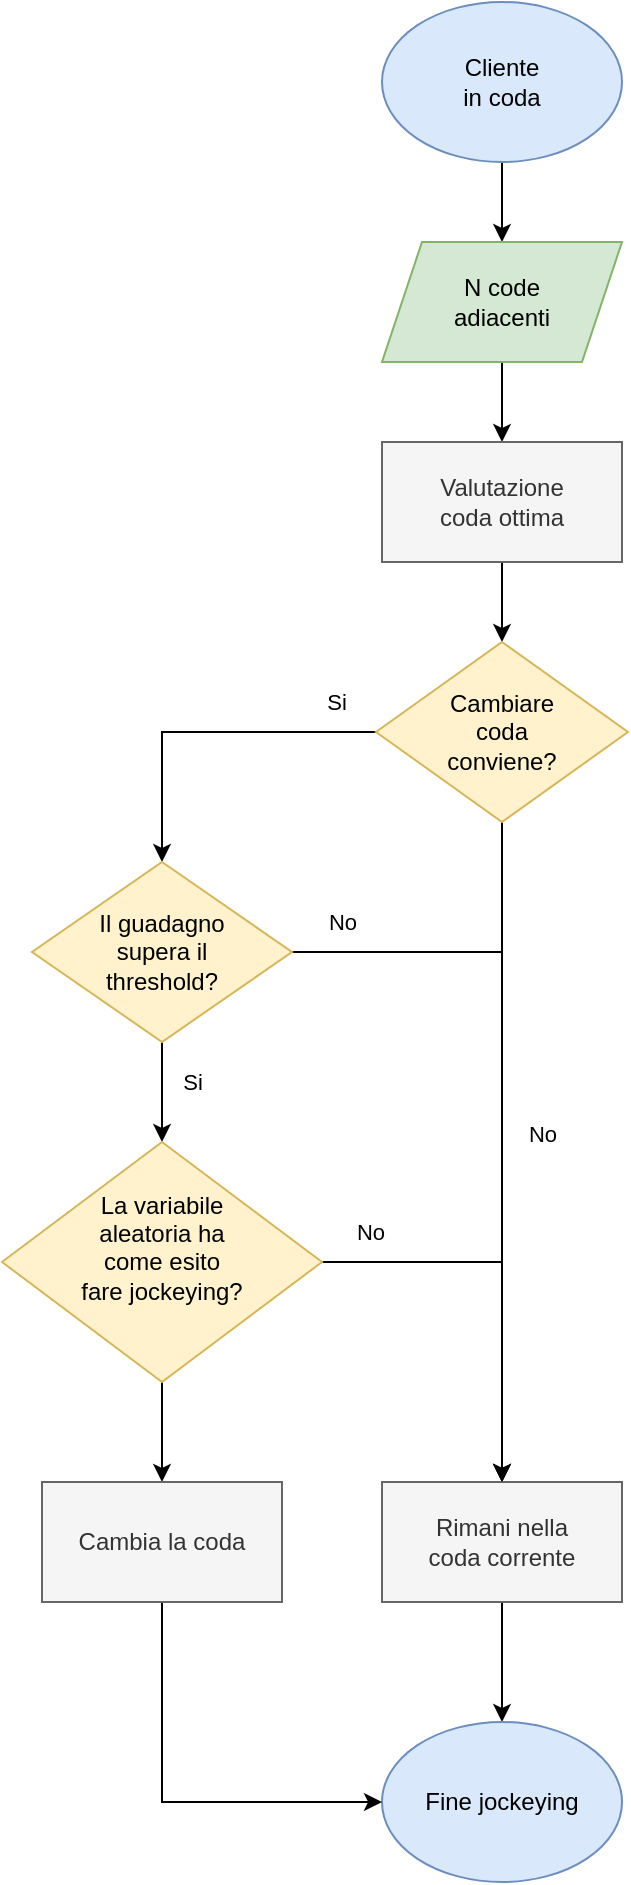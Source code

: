 <mxfile version="14.9.3" type="device"><diagram id="NS3CU-F8-X4yPr3wV_mp" name="Page-1"><mxGraphModel dx="1554" dy="912" grid="1" gridSize="10" guides="1" tooltips="1" connect="1" arrows="1" fold="1" page="1" pageScale="1" pageWidth="827" pageHeight="1169" math="0" shadow="0"><root><mxCell id="0"/><mxCell id="1" parent="0"/><mxCell id="wH-x_Tq1mVX27meLTxCh-3" style="edgeStyle=orthogonalEdgeStyle;rounded=0;orthogonalLoop=1;jettySize=auto;html=1;exitX=0.5;exitY=1;exitDx=0;exitDy=0;entryX=0.5;entryY=0;entryDx=0;entryDy=0;" parent="1" source="wH-x_Tq1mVX27meLTxCh-1" target="wH-x_Tq1mVX27meLTxCh-2" edge="1"><mxGeometry relative="1" as="geometry"/></mxCell><mxCell id="wH-x_Tq1mVX27meLTxCh-1" value="Cliente&lt;br&gt;in coda" style="ellipse;whiteSpace=wrap;html=1;fillColor=#dae8fc;strokeColor=#6c8ebf;" parent="1" vertex="1"><mxGeometry x="190" width="120" height="80" as="geometry"/></mxCell><mxCell id="wH-x_Tq1mVX27meLTxCh-7" style="edgeStyle=orthogonalEdgeStyle;rounded=0;orthogonalLoop=1;jettySize=auto;html=1;exitX=0.5;exitY=1;exitDx=0;exitDy=0;" parent="1" source="wH-x_Tq1mVX27meLTxCh-2" target="wH-x_Tq1mVX27meLTxCh-6" edge="1"><mxGeometry relative="1" as="geometry"/></mxCell><mxCell id="wH-x_Tq1mVX27meLTxCh-2" value="N code&lt;br&gt;adiacenti" style="shape=parallelogram;perimeter=parallelogramPerimeter;whiteSpace=wrap;html=1;fixedSize=1;fillColor=#d5e8d4;strokeColor=#82b366;" parent="1" vertex="1"><mxGeometry x="190" y="120" width="120" height="60" as="geometry"/></mxCell><mxCell id="wH-x_Tq1mVX27meLTxCh-9" style="edgeStyle=orthogonalEdgeStyle;rounded=0;orthogonalLoop=1;jettySize=auto;html=1;exitX=0.5;exitY=1;exitDx=0;exitDy=0;entryX=0.5;entryY=0;entryDx=0;entryDy=0;" parent="1" source="wH-x_Tq1mVX27meLTxCh-6" target="wH-x_Tq1mVX27meLTxCh-8" edge="1"><mxGeometry relative="1" as="geometry"/></mxCell><mxCell id="wH-x_Tq1mVX27meLTxCh-6" value="Valutazione&lt;br&gt;coda ottima" style="rounded=0;whiteSpace=wrap;html=1;fillColor=#f5f5f5;strokeColor=#666666;fontColor=#333333;" parent="1" vertex="1"><mxGeometry x="190" y="220" width="120" height="60" as="geometry"/></mxCell><mxCell id="wH-x_Tq1mVX27meLTxCh-12" value="Si" style="edgeStyle=orthogonalEdgeStyle;rounded=0;orthogonalLoop=1;jettySize=auto;html=1;exitX=0;exitY=0.5;exitDx=0;exitDy=0;entryX=0.5;entryY=0;entryDx=0;entryDy=0;" parent="1" source="wH-x_Tq1mVX27meLTxCh-8" target="wH-x_Tq1mVX27meLTxCh-11" edge="1"><mxGeometry x="-0.769" y="-15" relative="1" as="geometry"><mxPoint as="offset"/></mxGeometry></mxCell><mxCell id="wH-x_Tq1mVX27meLTxCh-14" value="No" style="edgeStyle=orthogonalEdgeStyle;rounded=0;orthogonalLoop=1;jettySize=auto;html=1;exitX=0.5;exitY=1;exitDx=0;exitDy=0;entryX=0.5;entryY=0;entryDx=0;entryDy=0;" parent="1" source="wH-x_Tq1mVX27meLTxCh-8" target="wH-x_Tq1mVX27meLTxCh-13" edge="1"><mxGeometry x="-0.059" y="20" relative="1" as="geometry"><mxPoint as="offset"/></mxGeometry></mxCell><mxCell id="wH-x_Tq1mVX27meLTxCh-8" value="Cambiare&lt;br&gt;coda&lt;br&gt;conviene?" style="rhombus;whiteSpace=wrap;html=1;fillColor=#fff2cc;strokeColor=#d6b656;" parent="1" vertex="1"><mxGeometry x="187" y="320" width="126" height="90" as="geometry"/></mxCell><mxCell id="wH-x_Tq1mVX27meLTxCh-15" value="No" style="edgeStyle=orthogonalEdgeStyle;rounded=0;orthogonalLoop=1;jettySize=auto;html=1;exitX=1;exitY=0.5;exitDx=0;exitDy=0;entryX=0.5;entryY=0;entryDx=0;entryDy=0;" parent="1" source="wH-x_Tq1mVX27meLTxCh-11" target="wH-x_Tq1mVX27meLTxCh-13" edge="1"><mxGeometry x="-0.864" y="15" relative="1" as="geometry"><mxPoint as="offset"/></mxGeometry></mxCell><mxCell id="wH-x_Tq1mVX27meLTxCh-17" value="Si&lt;br&gt;" style="edgeStyle=orthogonalEdgeStyle;rounded=0;orthogonalLoop=1;jettySize=auto;html=1;exitX=0.5;exitY=1;exitDx=0;exitDy=0;entryX=0.5;entryY=0;entryDx=0;entryDy=0;" parent="1" source="wH-x_Tq1mVX27meLTxCh-11" target="wH-x_Tq1mVX27meLTxCh-16" edge="1"><mxGeometry x="-0.2" y="15" relative="1" as="geometry"><mxPoint as="offset"/></mxGeometry></mxCell><mxCell id="wH-x_Tq1mVX27meLTxCh-11" value="Il guadagno&lt;br&gt;supera il&lt;br&gt;threshold?" style="rhombus;whiteSpace=wrap;html=1;fillColor=#fff2cc;strokeColor=#d6b656;" parent="1" vertex="1"><mxGeometry x="15" y="430" width="130" height="90" as="geometry"/></mxCell><mxCell id="wH-x_Tq1mVX27meLTxCh-23" style="edgeStyle=orthogonalEdgeStyle;rounded=0;orthogonalLoop=1;jettySize=auto;html=1;exitX=0.5;exitY=1;exitDx=0;exitDy=0;entryX=0.5;entryY=0;entryDx=0;entryDy=0;" parent="1" source="wH-x_Tq1mVX27meLTxCh-13" target="wH-x_Tq1mVX27meLTxCh-19" edge="1"><mxGeometry relative="1" as="geometry"/></mxCell><mxCell id="wH-x_Tq1mVX27meLTxCh-13" value="Rimani nella&lt;br&gt;coda corrente" style="rounded=0;whiteSpace=wrap;html=1;fillColor=#f5f5f5;strokeColor=#666666;fontColor=#333333;" parent="1" vertex="1"><mxGeometry x="190" y="740" width="120" height="60" as="geometry"/></mxCell><mxCell id="wH-x_Tq1mVX27meLTxCh-18" value="No" style="edgeStyle=orthogonalEdgeStyle;rounded=0;orthogonalLoop=1;jettySize=auto;html=1;exitX=1;exitY=0.5;exitDx=0;exitDy=0;entryX=0.5;entryY=0;entryDx=0;entryDy=0;" parent="1" source="wH-x_Tq1mVX27meLTxCh-16" target="wH-x_Tq1mVX27meLTxCh-13" edge="1"><mxGeometry x="-0.758" y="15" relative="1" as="geometry"><mxPoint as="offset"/></mxGeometry></mxCell><mxCell id="wH-x_Tq1mVX27meLTxCh-21" style="edgeStyle=orthogonalEdgeStyle;rounded=0;orthogonalLoop=1;jettySize=auto;html=1;exitX=0.5;exitY=1;exitDx=0;exitDy=0;entryX=0.5;entryY=0;entryDx=0;entryDy=0;" parent="1" source="wH-x_Tq1mVX27meLTxCh-16" target="wH-x_Tq1mVX27meLTxCh-20" edge="1"><mxGeometry relative="1" as="geometry"/></mxCell><mxCell id="wH-x_Tq1mVX27meLTxCh-16" value="La variabile&lt;br&gt;aleatoria ha&lt;br&gt;come esito&lt;br&gt;fare jockeying?&lt;br&gt;&lt;span style=&quot;color: rgba(0 , 0 , 0 , 0) ; font-family: monospace ; font-size: 0px&quot;&gt;%3CmxGraphModel%3E%3Croot%3E%3CmxCell%20id%3D%220%22%2F%3E%3CmxCell%20id%3D%221%22%20parent%3D%220%22%2F%3E%3CmxCell%20id%3D%222%22%20value%3D%22Il%20guadagno%26lt%3Bbr%26gt%3Bsupera%20il%26lt%3Bbr%26gt%3Bthreshold%22%20style%3D%22rhombus%3BwhiteSpace%3Dwrap%3Bhtml%3D1%3BfillColor%3D%23fff2cc%3BstrokeColor%3D%23d6b656%3B%22%20vertex%3D%221%22%20parent%3D%221%22%3E%3CmxGeometry%20x%3D%22190%22%20y%3D%22420%22%20width%3D%22130%22%20height%3D%2290%22%20as%3D%22geometry%22%2F%3E%3C%2FmxCell%3E%3C%2Froot%3E%3C%2FmxGraphModel%3E&lt;/span&gt;" style="rhombus;whiteSpace=wrap;html=1;fillColor=#fff2cc;strokeColor=#d6b656;" parent="1" vertex="1"><mxGeometry y="570" width="160" height="120" as="geometry"/></mxCell><mxCell id="wH-x_Tq1mVX27meLTxCh-19" value="Fine jockeying" style="ellipse;whiteSpace=wrap;html=1;fillColor=#dae8fc;strokeColor=#6c8ebf;" parent="1" vertex="1"><mxGeometry x="190" y="860" width="120" height="80" as="geometry"/></mxCell><mxCell id="wH-x_Tq1mVX27meLTxCh-22" style="edgeStyle=orthogonalEdgeStyle;rounded=0;orthogonalLoop=1;jettySize=auto;html=1;exitX=0.5;exitY=1;exitDx=0;exitDy=0;entryX=0;entryY=0.5;entryDx=0;entryDy=0;" parent="1" source="wH-x_Tq1mVX27meLTxCh-20" target="wH-x_Tq1mVX27meLTxCh-19" edge="1"><mxGeometry relative="1" as="geometry"/></mxCell><mxCell id="wH-x_Tq1mVX27meLTxCh-20" value="Cambia la coda" style="rounded=0;whiteSpace=wrap;html=1;fillColor=#f5f5f5;strokeColor=#666666;fontColor=#333333;" parent="1" vertex="1"><mxGeometry x="20" y="740" width="120" height="60" as="geometry"/></mxCell></root></mxGraphModel></diagram></mxfile>